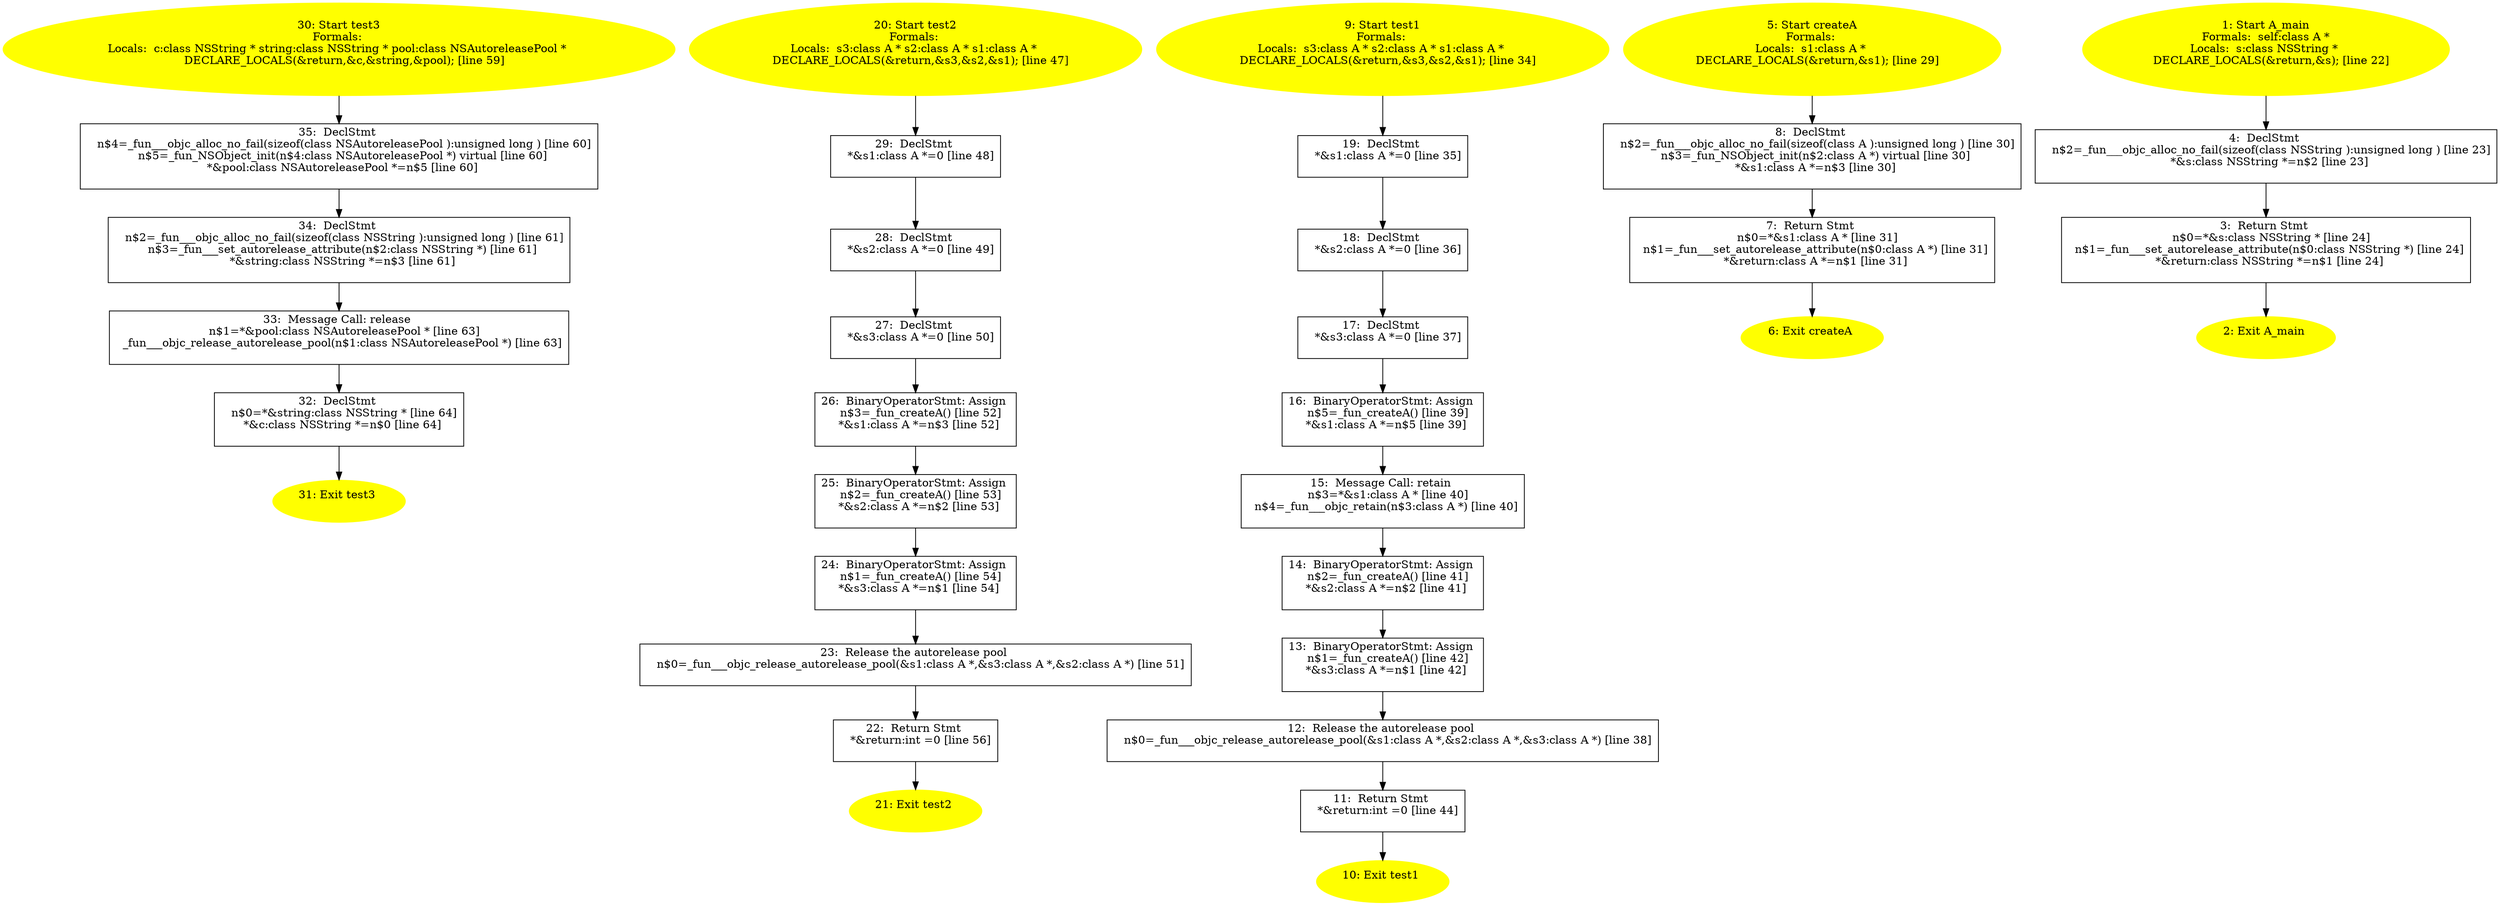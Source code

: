 /* @generated */
digraph iCFG {
35 [label="35:  DeclStmt \n   n$4=_fun___objc_alloc_no_fail(sizeof(class NSAutoreleasePool ):unsigned long ) [line 60]\n  n$5=_fun_NSObject_init(n$4:class NSAutoreleasePool *) virtual [line 60]\n  *&pool:class NSAutoreleasePool *=n$5 [line 60]\n " shape="box"]
	

	 35 -> 34 ;
34 [label="34:  DeclStmt \n   n$2=_fun___objc_alloc_no_fail(sizeof(class NSString ):unsigned long ) [line 61]\n  n$3=_fun___set_autorelease_attribute(n$2:class NSString *) [line 61]\n  *&string:class NSString *=n$3 [line 61]\n " shape="box"]
	

	 34 -> 33 ;
33 [label="33:  Message Call: release \n   n$1=*&pool:class NSAutoreleasePool * [line 63]\n  _fun___objc_release_autorelease_pool(n$1:class NSAutoreleasePool *) [line 63]\n " shape="box"]
	

	 33 -> 32 ;
32 [label="32:  DeclStmt \n   n$0=*&string:class NSString * [line 64]\n  *&c:class NSString *=n$0 [line 64]\n " shape="box"]
	

	 32 -> 31 ;
31 [label="31: Exit test3 \n  " color=yellow style=filled]
	

30 [label="30: Start test3\nFormals: \nLocals:  c:class NSString * string:class NSString * pool:class NSAutoreleasePool * \n   DECLARE_LOCALS(&return,&c,&string,&pool); [line 59]\n " color=yellow style=filled]
	

	 30 -> 35 ;
29 [label="29:  DeclStmt \n   *&s1:class A *=0 [line 48]\n " shape="box"]
	

	 29 -> 28 ;
28 [label="28:  DeclStmt \n   *&s2:class A *=0 [line 49]\n " shape="box"]
	

	 28 -> 27 ;
27 [label="27:  DeclStmt \n   *&s3:class A *=0 [line 50]\n " shape="box"]
	

	 27 -> 26 ;
26 [label="26:  BinaryOperatorStmt: Assign \n   n$3=_fun_createA() [line 52]\n  *&s1:class A *=n$3 [line 52]\n " shape="box"]
	

	 26 -> 25 ;
25 [label="25:  BinaryOperatorStmt: Assign \n   n$2=_fun_createA() [line 53]\n  *&s2:class A *=n$2 [line 53]\n " shape="box"]
	

	 25 -> 24 ;
24 [label="24:  BinaryOperatorStmt: Assign \n   n$1=_fun_createA() [line 54]\n  *&s3:class A *=n$1 [line 54]\n " shape="box"]
	

	 24 -> 23 ;
23 [label="23:  Release the autorelease pool \n   n$0=_fun___objc_release_autorelease_pool(&s1:class A *,&s3:class A *,&s2:class A *) [line 51]\n " shape="box"]
	

	 23 -> 22 ;
22 [label="22:  Return Stmt \n   *&return:int =0 [line 56]\n " shape="box"]
	

	 22 -> 21 ;
21 [label="21: Exit test2 \n  " color=yellow style=filled]
	

20 [label="20: Start test2\nFormals: \nLocals:  s3:class A * s2:class A * s1:class A * \n   DECLARE_LOCALS(&return,&s3,&s2,&s1); [line 47]\n " color=yellow style=filled]
	

	 20 -> 29 ;
19 [label="19:  DeclStmt \n   *&s1:class A *=0 [line 35]\n " shape="box"]
	

	 19 -> 18 ;
18 [label="18:  DeclStmt \n   *&s2:class A *=0 [line 36]\n " shape="box"]
	

	 18 -> 17 ;
17 [label="17:  DeclStmt \n   *&s3:class A *=0 [line 37]\n " shape="box"]
	

	 17 -> 16 ;
16 [label="16:  BinaryOperatorStmt: Assign \n   n$5=_fun_createA() [line 39]\n  *&s1:class A *=n$5 [line 39]\n " shape="box"]
	

	 16 -> 15 ;
15 [label="15:  Message Call: retain \n   n$3=*&s1:class A * [line 40]\n  n$4=_fun___objc_retain(n$3:class A *) [line 40]\n " shape="box"]
	

	 15 -> 14 ;
14 [label="14:  BinaryOperatorStmt: Assign \n   n$2=_fun_createA() [line 41]\n  *&s2:class A *=n$2 [line 41]\n " shape="box"]
	

	 14 -> 13 ;
13 [label="13:  BinaryOperatorStmt: Assign \n   n$1=_fun_createA() [line 42]\n  *&s3:class A *=n$1 [line 42]\n " shape="box"]
	

	 13 -> 12 ;
12 [label="12:  Release the autorelease pool \n   n$0=_fun___objc_release_autorelease_pool(&s1:class A *,&s2:class A *,&s3:class A *) [line 38]\n " shape="box"]
	

	 12 -> 11 ;
11 [label="11:  Return Stmt \n   *&return:int =0 [line 44]\n " shape="box"]
	

	 11 -> 10 ;
10 [label="10: Exit test1 \n  " color=yellow style=filled]
	

9 [label="9: Start test1\nFormals: \nLocals:  s3:class A * s2:class A * s1:class A * \n   DECLARE_LOCALS(&return,&s3,&s2,&s1); [line 34]\n " color=yellow style=filled]
	

	 9 -> 19 ;
8 [label="8:  DeclStmt \n   n$2=_fun___objc_alloc_no_fail(sizeof(class A ):unsigned long ) [line 30]\n  n$3=_fun_NSObject_init(n$2:class A *) virtual [line 30]\n  *&s1:class A *=n$3 [line 30]\n " shape="box"]
	

	 8 -> 7 ;
7 [label="7:  Return Stmt \n   n$0=*&s1:class A * [line 31]\n  n$1=_fun___set_autorelease_attribute(n$0:class A *) [line 31]\n  *&return:class A *=n$1 [line 31]\n " shape="box"]
	

	 7 -> 6 ;
6 [label="6: Exit createA \n  " color=yellow style=filled]
	

5 [label="5: Start createA\nFormals: \nLocals:  s1:class A * \n   DECLARE_LOCALS(&return,&s1); [line 29]\n " color=yellow style=filled]
	

	 5 -> 8 ;
4 [label="4:  DeclStmt \n   n$2=_fun___objc_alloc_no_fail(sizeof(class NSString ):unsigned long ) [line 23]\n  *&s:class NSString *=n$2 [line 23]\n " shape="box"]
	

	 4 -> 3 ;
3 [label="3:  Return Stmt \n   n$0=*&s:class NSString * [line 24]\n  n$1=_fun___set_autorelease_attribute(n$0:class NSString *) [line 24]\n  *&return:class NSString *=n$1 [line 24]\n " shape="box"]
	

	 3 -> 2 ;
2 [label="2: Exit A_main \n  " color=yellow style=filled]
	

1 [label="1: Start A_main\nFormals:  self:class A *\nLocals:  s:class NSString * \n   DECLARE_LOCALS(&return,&s); [line 22]\n " color=yellow style=filled]
	

	 1 -> 4 ;
}
